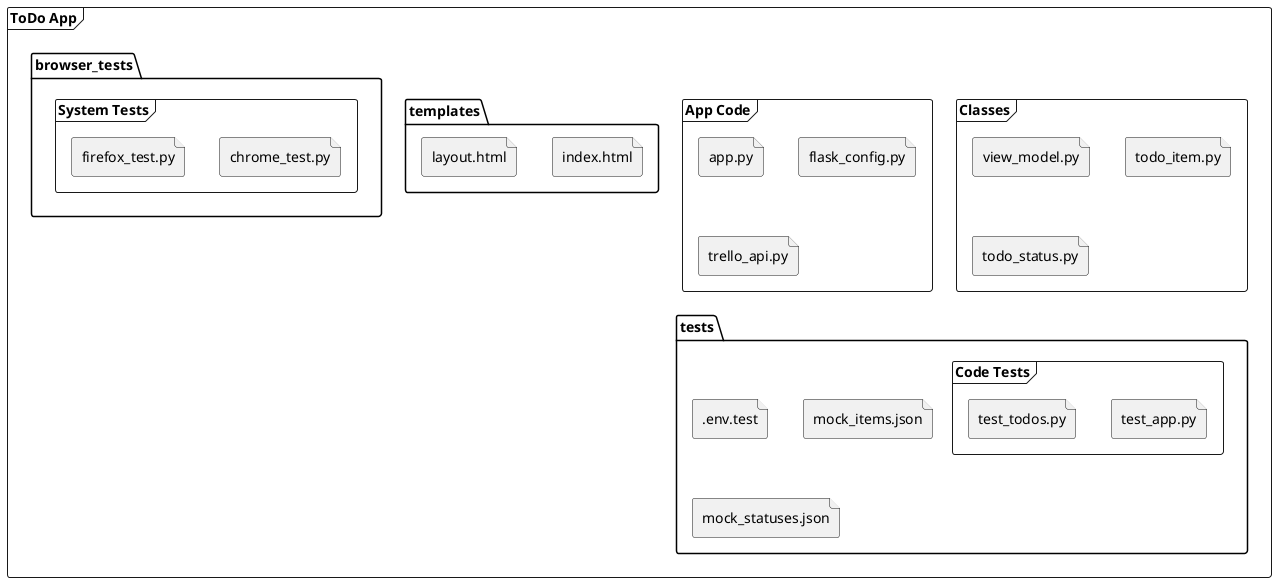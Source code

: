 @startuml "Package Diagram"
skinparam packageStyle frame
    package "ToDo App" {
        package "Classes" {
            file "view_model.py"
            file "todo_item.py"
            file "todo_status.py"
        }
        package "App Code" {
            file "app.py"
            file "flask_config.py"
            file "trello_api.py"
        }
        folder "templates" {
            file "index.html"
            file "layout.html"
        }
        folder "tests" {
            package "Code Tests" {
                file "test_app.py"
                file "test_todos.py"
            }
            file ".env.test"
            file "mock_items.json"
            file "mock_statuses.json"
        }
        folder "browser_tests" {
            package "System Tests" {
                file "chrome_test.py"
                file "firefox_test.py"
            }
        }
    }
@enduml